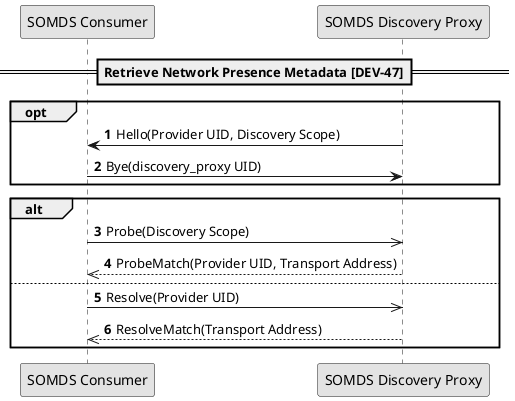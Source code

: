 @startuml

skinparam monochrome true
autonumber


!global $str_somds_consumer = "SOMDS Consumer"
!global $str_somds_discovery_proxy = "SOMDS Discovery Proxy"

participant "$str_somds_consumer" as consumer
participant "$str_somds_discovery_proxy" as discovery_proxy

==Retrieve Network Presence Metadata [DEV-47]==

opt
    discovery_proxy -> consumer: Hello(Provider UID, Discovery Scope)
    discovery_proxy <- consumer: Bye(discovery_proxy UID)
end

alt
    consumer ->> discovery_proxy: Probe(Discovery Scope)
    consumer <<-- discovery_proxy: ProbeMatch(Provider UID, Transport Address)
else
    consumer ->> discovery_proxy: Resolve(Provider UID)
    consumer <<-- discovery_proxy: ResolveMatch(Transport Address)
end

@enduml